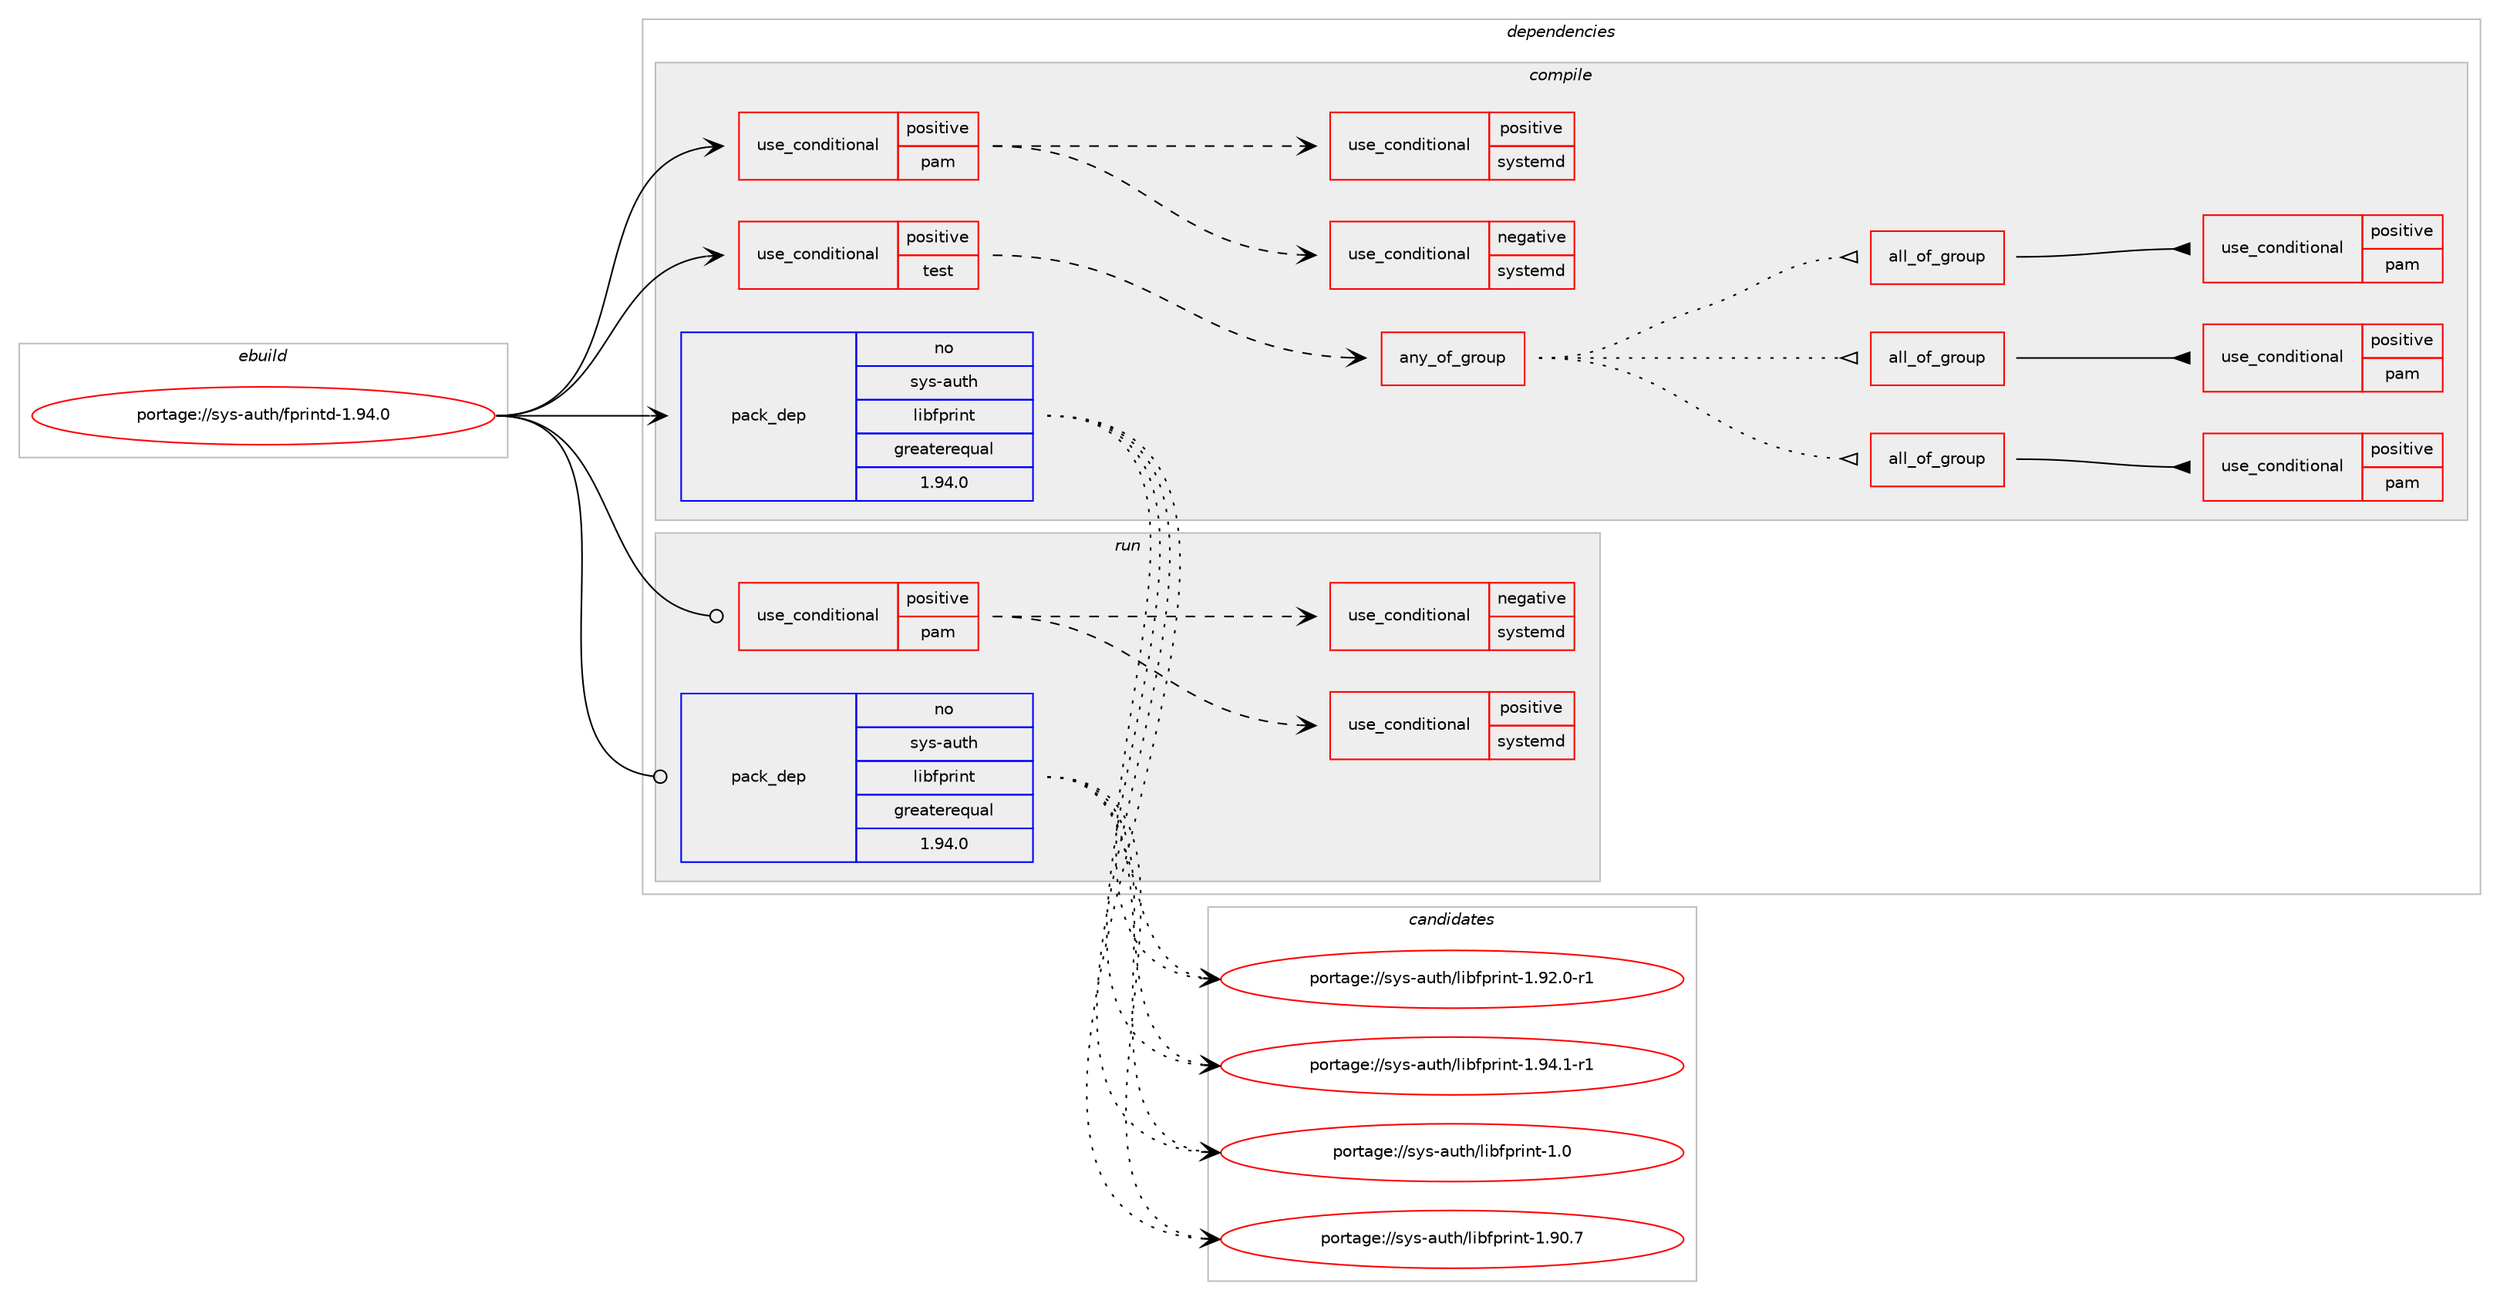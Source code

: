 digraph prolog {

# *************
# Graph options
# *************

newrank=true;
concentrate=true;
compound=true;
graph [rankdir=LR,fontname=Helvetica,fontsize=10,ranksep=1.5];#, ranksep=2.5, nodesep=0.2];
edge  [arrowhead=vee];
node  [fontname=Helvetica,fontsize=10];

# **********
# The ebuild
# **********

subgraph cluster_leftcol {
color=gray;
label=<<i>ebuild</i>>;
id [label="portage://sys-auth/fprintd-1.94.0", color=red, width=4, href="../sys-auth/fprintd-1.94.0.svg"];
}

# ****************
# The dependencies
# ****************

subgraph cluster_midcol {
color=gray;
label=<<i>dependencies</i>>;
subgraph cluster_compile {
fillcolor="#eeeeee";
style=filled;
label=<<i>compile</i>>;
subgraph cond138 {
dependency2299 [label=<<TABLE BORDER="0" CELLBORDER="1" CELLSPACING="0" CELLPADDING="4"><TR><TD ROWSPAN="3" CELLPADDING="10">use_conditional</TD></TR><TR><TD>positive</TD></TR><TR><TD>pam</TD></TR></TABLE>>, shape=none, color=red];
# *** BEGIN UNKNOWN DEPENDENCY TYPE (TODO) ***
# dependency2299 -> package_dependency(portage://sys-auth/fprintd-1.94.0,install,no,sys-libs,pam,none,[,,],[],[])
# *** END UNKNOWN DEPENDENCY TYPE (TODO) ***

subgraph cond139 {
dependency2300 [label=<<TABLE BORDER="0" CELLBORDER="1" CELLSPACING="0" CELLPADDING="4"><TR><TD ROWSPAN="3" CELLPADDING="10">use_conditional</TD></TR><TR><TD>positive</TD></TR><TR><TD>systemd</TD></TR></TABLE>>, shape=none, color=red];
# *** BEGIN UNKNOWN DEPENDENCY TYPE (TODO) ***
# dependency2300 -> package_dependency(portage://sys-auth/fprintd-1.94.0,install,no,sys-apps,systemd,none,[,,],[],[])
# *** END UNKNOWN DEPENDENCY TYPE (TODO) ***

}
dependency2299:e -> dependency2300:w [weight=20,style="dashed",arrowhead="vee"];
subgraph cond140 {
dependency2301 [label=<<TABLE BORDER="0" CELLBORDER="1" CELLSPACING="0" CELLPADDING="4"><TR><TD ROWSPAN="3" CELLPADDING="10">use_conditional</TD></TR><TR><TD>negative</TD></TR><TR><TD>systemd</TD></TR></TABLE>>, shape=none, color=red];
# *** BEGIN UNKNOWN DEPENDENCY TYPE (TODO) ***
# dependency2301 -> package_dependency(portage://sys-auth/fprintd-1.94.0,install,no,sys-auth,elogind,none,[,,],[],[])
# *** END UNKNOWN DEPENDENCY TYPE (TODO) ***

}
dependency2299:e -> dependency2301:w [weight=20,style="dashed",arrowhead="vee"];
}
id:e -> dependency2299:w [weight=20,style="solid",arrowhead="vee"];
subgraph cond141 {
dependency2302 [label=<<TABLE BORDER="0" CELLBORDER="1" CELLSPACING="0" CELLPADDING="4"><TR><TD ROWSPAN="3" CELLPADDING="10">use_conditional</TD></TR><TR><TD>positive</TD></TR><TR><TD>test</TD></TR></TABLE>>, shape=none, color=red];
subgraph any3 {
dependency2303 [label=<<TABLE BORDER="0" CELLBORDER="1" CELLSPACING="0" CELLPADDING="4"><TR><TD CELLPADDING="10">any_of_group</TD></TR></TABLE>>, shape=none, color=red];subgraph all1 {
dependency2304 [label=<<TABLE BORDER="0" CELLBORDER="1" CELLSPACING="0" CELLPADDING="4"><TR><TD CELLPADDING="10">all_of_group</TD></TR></TABLE>>, shape=none, color=red];# *** BEGIN UNKNOWN DEPENDENCY TYPE (TODO) ***
# dependency2304 -> package_dependency(portage://sys-auth/fprintd-1.94.0,install,no,dev-lang,python,none,[,,],[slot(3.10)],[])
# *** END UNKNOWN DEPENDENCY TYPE (TODO) ***

# *** BEGIN UNKNOWN DEPENDENCY TYPE (TODO) ***
# dependency2304 -> package_dependency(portage://sys-auth/fprintd-1.94.0,install,no,dev-python,python-dbusmock,none,[,,],[],[use(enable(python_targets_python3_10),negative)])
# *** END UNKNOWN DEPENDENCY TYPE (TODO) ***

# *** BEGIN UNKNOWN DEPENDENCY TYPE (TODO) ***
# dependency2304 -> package_dependency(portage://sys-auth/fprintd-1.94.0,install,no,dev-python,dbus-python,none,[,,],[],[use(enable(python_targets_python3_10),negative)])
# *** END UNKNOWN DEPENDENCY TYPE (TODO) ***

# *** BEGIN UNKNOWN DEPENDENCY TYPE (TODO) ***
# dependency2304 -> package_dependency(portage://sys-auth/fprintd-1.94.0,install,no,dev-python,pycairo,none,[,,],[],[use(enable(python_targets_python3_10),negative)])
# *** END UNKNOWN DEPENDENCY TYPE (TODO) ***

subgraph cond142 {
dependency2305 [label=<<TABLE BORDER="0" CELLBORDER="1" CELLSPACING="0" CELLPADDING="4"><TR><TD ROWSPAN="3" CELLPADDING="10">use_conditional</TD></TR><TR><TD>positive</TD></TR><TR><TD>pam</TD></TR></TABLE>>, shape=none, color=red];
# *** BEGIN UNKNOWN DEPENDENCY TYPE (TODO) ***
# dependency2305 -> package_dependency(portage://sys-auth/fprintd-1.94.0,install,no,sys-libs,pam_wrapper,none,[,,],[],[use(enable(python_targets_python3_10),negative)])
# *** END UNKNOWN DEPENDENCY TYPE (TODO) ***

}
dependency2304:e -> dependency2305:w [weight=20,style="solid",arrowhead="inv"];
}
dependency2303:e -> dependency2304:w [weight=20,style="dotted",arrowhead="oinv"];
subgraph all2 {
dependency2306 [label=<<TABLE BORDER="0" CELLBORDER="1" CELLSPACING="0" CELLPADDING="4"><TR><TD CELLPADDING="10">all_of_group</TD></TR></TABLE>>, shape=none, color=red];# *** BEGIN UNKNOWN DEPENDENCY TYPE (TODO) ***
# dependency2306 -> package_dependency(portage://sys-auth/fprintd-1.94.0,install,no,dev-lang,python,none,[,,],[slot(3.9)],[])
# *** END UNKNOWN DEPENDENCY TYPE (TODO) ***

# *** BEGIN UNKNOWN DEPENDENCY TYPE (TODO) ***
# dependency2306 -> package_dependency(portage://sys-auth/fprintd-1.94.0,install,no,dev-python,python-dbusmock,none,[,,],[],[use(enable(python_targets_python3_9),negative)])
# *** END UNKNOWN DEPENDENCY TYPE (TODO) ***

# *** BEGIN UNKNOWN DEPENDENCY TYPE (TODO) ***
# dependency2306 -> package_dependency(portage://sys-auth/fprintd-1.94.0,install,no,dev-python,dbus-python,none,[,,],[],[use(enable(python_targets_python3_9),negative)])
# *** END UNKNOWN DEPENDENCY TYPE (TODO) ***

# *** BEGIN UNKNOWN DEPENDENCY TYPE (TODO) ***
# dependency2306 -> package_dependency(portage://sys-auth/fprintd-1.94.0,install,no,dev-python,pycairo,none,[,,],[],[use(enable(python_targets_python3_9),negative)])
# *** END UNKNOWN DEPENDENCY TYPE (TODO) ***

subgraph cond143 {
dependency2307 [label=<<TABLE BORDER="0" CELLBORDER="1" CELLSPACING="0" CELLPADDING="4"><TR><TD ROWSPAN="3" CELLPADDING="10">use_conditional</TD></TR><TR><TD>positive</TD></TR><TR><TD>pam</TD></TR></TABLE>>, shape=none, color=red];
# *** BEGIN UNKNOWN DEPENDENCY TYPE (TODO) ***
# dependency2307 -> package_dependency(portage://sys-auth/fprintd-1.94.0,install,no,sys-libs,pam_wrapper,none,[,,],[],[use(enable(python_targets_python3_9),negative)])
# *** END UNKNOWN DEPENDENCY TYPE (TODO) ***

}
dependency2306:e -> dependency2307:w [weight=20,style="solid",arrowhead="inv"];
}
dependency2303:e -> dependency2306:w [weight=20,style="dotted",arrowhead="oinv"];
subgraph all3 {
dependency2308 [label=<<TABLE BORDER="0" CELLBORDER="1" CELLSPACING="0" CELLPADDING="4"><TR><TD CELLPADDING="10">all_of_group</TD></TR></TABLE>>, shape=none, color=red];# *** BEGIN UNKNOWN DEPENDENCY TYPE (TODO) ***
# dependency2308 -> package_dependency(portage://sys-auth/fprintd-1.94.0,install,no,dev-lang,python,none,[,,],[slot(3.8)],[])
# *** END UNKNOWN DEPENDENCY TYPE (TODO) ***

# *** BEGIN UNKNOWN DEPENDENCY TYPE (TODO) ***
# dependency2308 -> package_dependency(portage://sys-auth/fprintd-1.94.0,install,no,dev-python,python-dbusmock,none,[,,],[],[use(enable(python_targets_python3_8),negative)])
# *** END UNKNOWN DEPENDENCY TYPE (TODO) ***

# *** BEGIN UNKNOWN DEPENDENCY TYPE (TODO) ***
# dependency2308 -> package_dependency(portage://sys-auth/fprintd-1.94.0,install,no,dev-python,dbus-python,none,[,,],[],[use(enable(python_targets_python3_8),negative)])
# *** END UNKNOWN DEPENDENCY TYPE (TODO) ***

# *** BEGIN UNKNOWN DEPENDENCY TYPE (TODO) ***
# dependency2308 -> package_dependency(portage://sys-auth/fprintd-1.94.0,install,no,dev-python,pycairo,none,[,,],[],[use(enable(python_targets_python3_8),negative)])
# *** END UNKNOWN DEPENDENCY TYPE (TODO) ***

subgraph cond144 {
dependency2309 [label=<<TABLE BORDER="0" CELLBORDER="1" CELLSPACING="0" CELLPADDING="4"><TR><TD ROWSPAN="3" CELLPADDING="10">use_conditional</TD></TR><TR><TD>positive</TD></TR><TR><TD>pam</TD></TR></TABLE>>, shape=none, color=red];
# *** BEGIN UNKNOWN DEPENDENCY TYPE (TODO) ***
# dependency2309 -> package_dependency(portage://sys-auth/fprintd-1.94.0,install,no,sys-libs,pam_wrapper,none,[,,],[],[use(enable(python_targets_python3_8),negative)])
# *** END UNKNOWN DEPENDENCY TYPE (TODO) ***

}
dependency2308:e -> dependency2309:w [weight=20,style="solid",arrowhead="inv"];
}
dependency2303:e -> dependency2308:w [weight=20,style="dotted",arrowhead="oinv"];
}
dependency2302:e -> dependency2303:w [weight=20,style="dashed",arrowhead="vee"];
}
id:e -> dependency2302:w [weight=20,style="solid",arrowhead="vee"];
# *** BEGIN UNKNOWN DEPENDENCY TYPE (TODO) ***
# id -> package_dependency(portage://sys-auth/fprintd-1.94.0,install,no,dev-libs,dbus-glib,none,[,,],[],[])
# *** END UNKNOWN DEPENDENCY TYPE (TODO) ***

# *** BEGIN UNKNOWN DEPENDENCY TYPE (TODO) ***
# id -> package_dependency(portage://sys-auth/fprintd-1.94.0,install,no,dev-libs,glib,none,[,,],[slot(2)],[])
# *** END UNKNOWN DEPENDENCY TYPE (TODO) ***

subgraph pack2160 {
dependency2310 [label=<<TABLE BORDER="0" CELLBORDER="1" CELLSPACING="0" CELLPADDING="4" WIDTH="220"><TR><TD ROWSPAN="6" CELLPADDING="30">pack_dep</TD></TR><TR><TD WIDTH="110">no</TD></TR><TR><TD>sys-auth</TD></TR><TR><TD>libfprint</TD></TR><TR><TD>greaterequal</TD></TR><TR><TD>1.94.0</TD></TR></TABLE>>, shape=none, color=blue];
}
id:e -> dependency2310:w [weight=20,style="solid",arrowhead="vee"];
# *** BEGIN UNKNOWN DEPENDENCY TYPE (TODO) ***
# id -> package_dependency(portage://sys-auth/fprintd-1.94.0,install,no,sys-auth,polkit,none,[,,],[],[])
# *** END UNKNOWN DEPENDENCY TYPE (TODO) ***

}
subgraph cluster_compileandrun {
fillcolor="#eeeeee";
style=filled;
label=<<i>compile and run</i>>;
}
subgraph cluster_run {
fillcolor="#eeeeee";
style=filled;
label=<<i>run</i>>;
subgraph cond145 {
dependency2311 [label=<<TABLE BORDER="0" CELLBORDER="1" CELLSPACING="0" CELLPADDING="4"><TR><TD ROWSPAN="3" CELLPADDING="10">use_conditional</TD></TR><TR><TD>positive</TD></TR><TR><TD>pam</TD></TR></TABLE>>, shape=none, color=red];
# *** BEGIN UNKNOWN DEPENDENCY TYPE (TODO) ***
# dependency2311 -> package_dependency(portage://sys-auth/fprintd-1.94.0,run,no,sys-libs,pam,none,[,,],[],[])
# *** END UNKNOWN DEPENDENCY TYPE (TODO) ***

subgraph cond146 {
dependency2312 [label=<<TABLE BORDER="0" CELLBORDER="1" CELLSPACING="0" CELLPADDING="4"><TR><TD ROWSPAN="3" CELLPADDING="10">use_conditional</TD></TR><TR><TD>positive</TD></TR><TR><TD>systemd</TD></TR></TABLE>>, shape=none, color=red];
# *** BEGIN UNKNOWN DEPENDENCY TYPE (TODO) ***
# dependency2312 -> package_dependency(portage://sys-auth/fprintd-1.94.0,run,no,sys-apps,systemd,none,[,,],[],[])
# *** END UNKNOWN DEPENDENCY TYPE (TODO) ***

}
dependency2311:e -> dependency2312:w [weight=20,style="dashed",arrowhead="vee"];
subgraph cond147 {
dependency2313 [label=<<TABLE BORDER="0" CELLBORDER="1" CELLSPACING="0" CELLPADDING="4"><TR><TD ROWSPAN="3" CELLPADDING="10">use_conditional</TD></TR><TR><TD>negative</TD></TR><TR><TD>systemd</TD></TR></TABLE>>, shape=none, color=red];
# *** BEGIN UNKNOWN DEPENDENCY TYPE (TODO) ***
# dependency2313 -> package_dependency(portage://sys-auth/fprintd-1.94.0,run,no,sys-auth,elogind,none,[,,],[],[])
# *** END UNKNOWN DEPENDENCY TYPE (TODO) ***

}
dependency2311:e -> dependency2313:w [weight=20,style="dashed",arrowhead="vee"];
}
id:e -> dependency2311:w [weight=20,style="solid",arrowhead="odot"];
# *** BEGIN UNKNOWN DEPENDENCY TYPE (TODO) ***
# id -> package_dependency(portage://sys-auth/fprintd-1.94.0,run,no,dev-libs,dbus-glib,none,[,,],[],[])
# *** END UNKNOWN DEPENDENCY TYPE (TODO) ***

# *** BEGIN UNKNOWN DEPENDENCY TYPE (TODO) ***
# id -> package_dependency(portage://sys-auth/fprintd-1.94.0,run,no,dev-libs,glib,none,[,,],[slot(2)],[])
# *** END UNKNOWN DEPENDENCY TYPE (TODO) ***

subgraph pack2161 {
dependency2314 [label=<<TABLE BORDER="0" CELLBORDER="1" CELLSPACING="0" CELLPADDING="4" WIDTH="220"><TR><TD ROWSPAN="6" CELLPADDING="30">pack_dep</TD></TR><TR><TD WIDTH="110">no</TD></TR><TR><TD>sys-auth</TD></TR><TR><TD>libfprint</TD></TR><TR><TD>greaterequal</TD></TR><TR><TD>1.94.0</TD></TR></TABLE>>, shape=none, color=blue];
}
id:e -> dependency2314:w [weight=20,style="solid",arrowhead="odot"];
# *** BEGIN UNKNOWN DEPENDENCY TYPE (TODO) ***
# id -> package_dependency(portage://sys-auth/fprintd-1.94.0,run,no,sys-auth,polkit,none,[,,],[],[])
# *** END UNKNOWN DEPENDENCY TYPE (TODO) ***

}
}

# **************
# The candidates
# **************

subgraph cluster_choices {
rank=same;
color=gray;
label=<<i>candidates</i>>;

subgraph choice2160 {
color=black;
nodesep=1;
choice1151211154597117116104471081059810211211410511011645494648 [label="portage://sys-auth/libfprint-1.0", color=red, width=4,href="../sys-auth/libfprint-1.0.svg"];
choice1151211154597117116104471081059810211211410511011645494657484655 [label="portage://sys-auth/libfprint-1.90.7", color=red, width=4,href="../sys-auth/libfprint-1.90.7.svg"];
choice11512111545971171161044710810598102112114105110116454946575046484511449 [label="portage://sys-auth/libfprint-1.92.0-r1", color=red, width=4,href="../sys-auth/libfprint-1.92.0-r1.svg"];
choice11512111545971171161044710810598102112114105110116454946575246494511449 [label="portage://sys-auth/libfprint-1.94.1-r1", color=red, width=4,href="../sys-auth/libfprint-1.94.1-r1.svg"];
dependency2310:e -> choice1151211154597117116104471081059810211211410511011645494648:w [style=dotted,weight="100"];
dependency2310:e -> choice1151211154597117116104471081059810211211410511011645494657484655:w [style=dotted,weight="100"];
dependency2310:e -> choice11512111545971171161044710810598102112114105110116454946575046484511449:w [style=dotted,weight="100"];
dependency2310:e -> choice11512111545971171161044710810598102112114105110116454946575246494511449:w [style=dotted,weight="100"];
}
subgraph choice2161 {
color=black;
nodesep=1;
choice1151211154597117116104471081059810211211410511011645494648 [label="portage://sys-auth/libfprint-1.0", color=red, width=4,href="../sys-auth/libfprint-1.0.svg"];
choice1151211154597117116104471081059810211211410511011645494657484655 [label="portage://sys-auth/libfprint-1.90.7", color=red, width=4,href="../sys-auth/libfprint-1.90.7.svg"];
choice11512111545971171161044710810598102112114105110116454946575046484511449 [label="portage://sys-auth/libfprint-1.92.0-r1", color=red, width=4,href="../sys-auth/libfprint-1.92.0-r1.svg"];
choice11512111545971171161044710810598102112114105110116454946575246494511449 [label="portage://sys-auth/libfprint-1.94.1-r1", color=red, width=4,href="../sys-auth/libfprint-1.94.1-r1.svg"];
dependency2314:e -> choice1151211154597117116104471081059810211211410511011645494648:w [style=dotted,weight="100"];
dependency2314:e -> choice1151211154597117116104471081059810211211410511011645494657484655:w [style=dotted,weight="100"];
dependency2314:e -> choice11512111545971171161044710810598102112114105110116454946575046484511449:w [style=dotted,weight="100"];
dependency2314:e -> choice11512111545971171161044710810598102112114105110116454946575246494511449:w [style=dotted,weight="100"];
}
}

}
